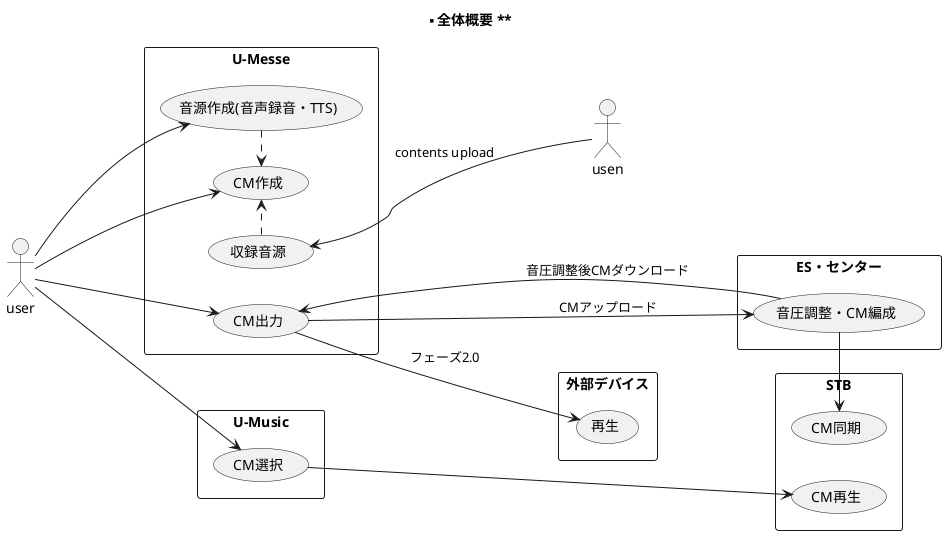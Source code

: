 @startuml u-messe version beta

left to right direction
actor user
actor usen
rectangle "U-Messe" {
  usecase "音源作成(音声録音・TTS)" as u1
  usecase "CM作成" as u2
  usecase "CM出力" as u3
  usecase "収録音源" as u4
}
rectangle "外部デバイス" {
  usecase "再生" as d1
}
rectangle "ES・センター" {
  usecase "音圧調整・CM編成" as c1
}
rectangle "STB" {
  usecase "CM同期" as s1
  usecase "CM再生" as s2
}
rectangle "U-Music" {
  usecase "CM選択" as a1
}

title ** 全体概要 **
user ---> u1
user ---> u2
user ---> u3
u4 <-- usen: contents upload
u1 .> u2
u4 .> u2
u3 ---> c1: CMアップロード
u3 <--- c1: 音圧調整後CMダウンロード
u3 --> d1: フェーズ2.0
c1 -> s1
user ---> a1
a1 ---> s2

@enduml